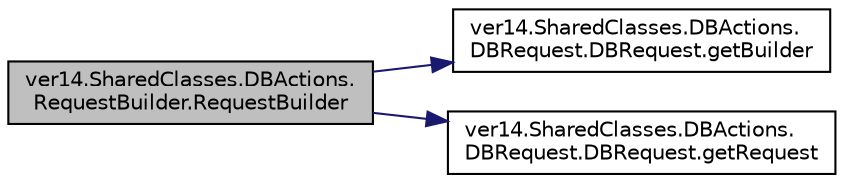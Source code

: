 digraph "ver14.SharedClasses.DBActions.RequestBuilder.RequestBuilder"
{
 // LATEX_PDF_SIZE
  edge [fontname="Helvetica",fontsize="10",labelfontname="Helvetica",labelfontsize="10"];
  node [fontname="Helvetica",fontsize="10",shape=record];
  rankdir="LR";
  Node1 [label="ver14.SharedClasses.DBActions.\lRequestBuilder.RequestBuilder",height=0.2,width=0.4,color="black", fillcolor="grey75", style="filled", fontcolor="black",tooltip=" "];
  Node1 -> Node2 [color="midnightblue",fontsize="10",style="solid"];
  Node2 [label="ver14.SharedClasses.DBActions.\lDBRequest.DBRequest.getBuilder",height=0.2,width=0.4,color="black", fillcolor="white", style="filled",URL="$classver14_1_1_shared_classes_1_1_d_b_actions_1_1_d_b_request_1_1_d_b_request.html#abb7b060c9bbdf09a3c6986d05b0b6f96",tooltip=" "];
  Node1 -> Node3 [color="midnightblue",fontsize="10",style="solid"];
  Node3 [label="ver14.SharedClasses.DBActions.\lDBRequest.DBRequest.getRequest",height=0.2,width=0.4,color="black", fillcolor="white", style="filled",URL="$classver14_1_1_shared_classes_1_1_d_b_actions_1_1_d_b_request_1_1_d_b_request.html#a49d8403132f8945a7d4c5b16df12342b",tooltip=" "];
}
